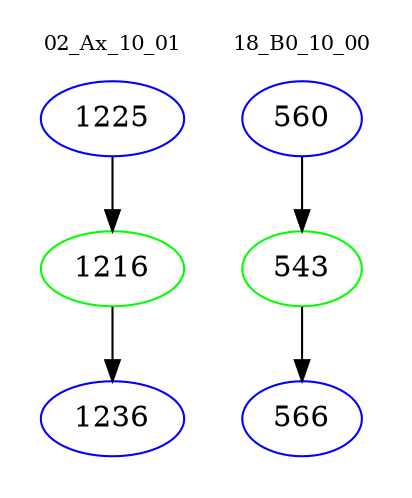 digraph{
subgraph cluster_0 {
color = white
label = "02_Ax_10_01";
fontsize=10;
T0_1225 [label="1225", color="blue"]
T0_1225 -> T0_1216 [color="black"]
T0_1216 [label="1216", color="green"]
T0_1216 -> T0_1236 [color="black"]
T0_1236 [label="1236", color="blue"]
}
subgraph cluster_1 {
color = white
label = "18_B0_10_00";
fontsize=10;
T1_560 [label="560", color="blue"]
T1_560 -> T1_543 [color="black"]
T1_543 [label="543", color="green"]
T1_543 -> T1_566 [color="black"]
T1_566 [label="566", color="blue"]
}
}
